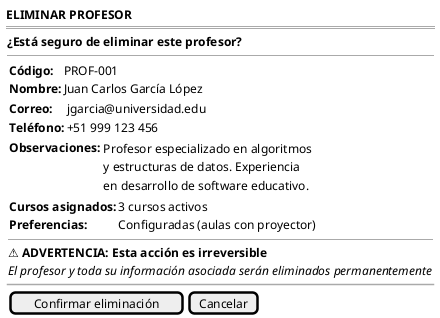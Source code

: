 @startsalt eliminarProfesor-wireframe
{
    <b>ELIMINAR PROFESOR</b>
    ===
    {
        <b>¿Está seguro de eliminar este profesor?</b>
        --
        {
            {<b>Código:</b> | PROF-001
            <b>Nombre:</b> | Juan Carlos García López}
            {<b>Correo:</b> | jgarcia@universidad.edu
            <b>Teléfono:</b> | +51 999 123 456}
            {<b>Observaciones:</b> |
            {
                Profesor especializado en algoritmos
                y estructuras de datos. Experiencia
                en desarrollo de software educativo.
            }}
            {<b>Cursos asignados:</b> | 3 cursos activos
            <b>Preferencias:</b> | Configuradas (aulas con proyector)}
            --
            <b>⚠️ ADVERTENCIA: Esta acción es irreversible</b>
            <i>El profesor y toda su información asociada serán eliminados permanentemente</i>
        }

        ~~

        {[Confirmar eliminación] | [Cancelar]}
    }
}
@endsalt
